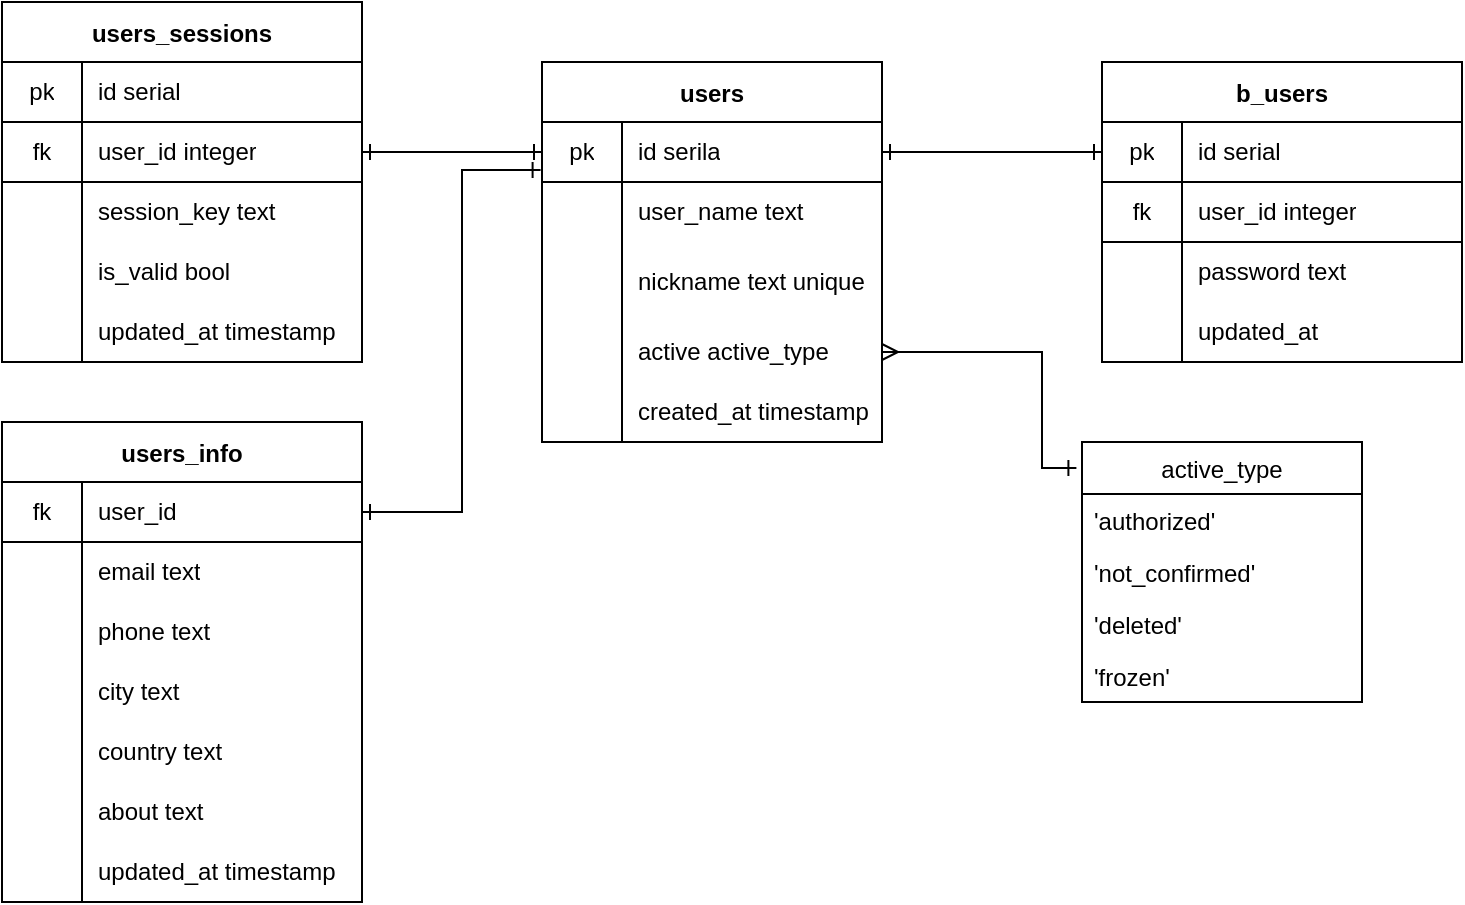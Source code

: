 <mxfile version="15.5.0" type="github">
  <diagram id="C5RBs43oDa-KdzZeNtuy" name="Page-1">
    <mxGraphModel dx="1165" dy="676" grid="1" gridSize="10" guides="1" tooltips="1" connect="1" arrows="1" fold="1" page="1" pageScale="1" pageWidth="827" pageHeight="1169" math="0" shadow="0">
      <root>
        <mxCell id="WIyWlLk6GJQsqaUBKTNV-0" />
        <mxCell id="WIyWlLk6GJQsqaUBKTNV-1" parent="WIyWlLk6GJQsqaUBKTNV-0" />
        <mxCell id="Emkwt4vEhznJibgeNqt9-10" value="users" style="shape=table;startSize=30;container=1;collapsible=0;childLayout=tableLayout;fixedRows=1;rowLines=0;fontStyle=1;align=center;pointerEvents=1;" parent="WIyWlLk6GJQsqaUBKTNV-1" vertex="1">
          <mxGeometry x="290" y="40" width="170" height="190" as="geometry" />
        </mxCell>
        <mxCell id="Emkwt4vEhznJibgeNqt9-11" value="" style="shape=partialRectangle;html=1;whiteSpace=wrap;collapsible=0;dropTarget=0;pointerEvents=1;fillColor=none;top=0;left=0;bottom=1;right=0;points=[[0,0.5],[1,0.5]];portConstraint=eastwest;" parent="Emkwt4vEhznJibgeNqt9-10" vertex="1">
          <mxGeometry y="30" width="170" height="30" as="geometry" />
        </mxCell>
        <mxCell id="Emkwt4vEhznJibgeNqt9-12" value="pk" style="shape=partialRectangle;html=1;whiteSpace=wrap;connectable=0;fillColor=none;top=0;left=0;bottom=0;right=0;overflow=hidden;pointerEvents=1;" parent="Emkwt4vEhznJibgeNqt9-11" vertex="1">
          <mxGeometry width="40" height="30" as="geometry">
            <mxRectangle width="40" height="30" as="alternateBounds" />
          </mxGeometry>
        </mxCell>
        <mxCell id="Emkwt4vEhznJibgeNqt9-13" value="id serila" style="shape=partialRectangle;html=1;whiteSpace=wrap;connectable=0;fillColor=none;top=0;left=0;bottom=0;right=0;align=left;spacingLeft=6;overflow=hidden;pointerEvents=1;" parent="Emkwt4vEhznJibgeNqt9-11" vertex="1">
          <mxGeometry x="40" width="130" height="30" as="geometry">
            <mxRectangle width="130" height="30" as="alternateBounds" />
          </mxGeometry>
        </mxCell>
        <mxCell id="Emkwt4vEhznJibgeNqt9-14" value="" style="shape=partialRectangle;html=1;whiteSpace=wrap;collapsible=0;dropTarget=0;pointerEvents=1;fillColor=none;top=0;left=0;bottom=0;right=0;points=[[0,0.5],[1,0.5]];portConstraint=eastwest;" parent="Emkwt4vEhznJibgeNqt9-10" vertex="1">
          <mxGeometry y="60" width="170" height="30" as="geometry" />
        </mxCell>
        <mxCell id="Emkwt4vEhznJibgeNqt9-15" value="" style="shape=partialRectangle;html=1;whiteSpace=wrap;connectable=0;fillColor=none;top=0;left=0;bottom=0;right=0;overflow=hidden;pointerEvents=1;" parent="Emkwt4vEhznJibgeNqt9-14" vertex="1">
          <mxGeometry width="40" height="30" as="geometry">
            <mxRectangle width="40" height="30" as="alternateBounds" />
          </mxGeometry>
        </mxCell>
        <mxCell id="Emkwt4vEhznJibgeNqt9-16" value="user_name text" style="shape=partialRectangle;html=1;whiteSpace=wrap;connectable=0;fillColor=none;top=0;left=0;bottom=0;right=0;align=left;spacingLeft=6;overflow=hidden;pointerEvents=1;" parent="Emkwt4vEhznJibgeNqt9-14" vertex="1">
          <mxGeometry x="40" width="130" height="30" as="geometry">
            <mxRectangle width="130" height="30" as="alternateBounds" />
          </mxGeometry>
        </mxCell>
        <mxCell id="Emkwt4vEhznJibgeNqt9-20" style="shape=partialRectangle;html=1;whiteSpace=wrap;collapsible=0;dropTarget=0;pointerEvents=1;fillColor=none;top=0;left=0;bottom=0;right=0;points=[[0,0.5],[1,0.5]];portConstraint=eastwest;" parent="Emkwt4vEhznJibgeNqt9-10" vertex="1">
          <mxGeometry y="90" width="170" height="40" as="geometry" />
        </mxCell>
        <mxCell id="Emkwt4vEhznJibgeNqt9-21" style="shape=partialRectangle;html=1;whiteSpace=wrap;connectable=0;fillColor=none;top=0;left=0;bottom=0;right=0;overflow=hidden;pointerEvents=1;" parent="Emkwt4vEhznJibgeNqt9-20" vertex="1">
          <mxGeometry width="40" height="40" as="geometry">
            <mxRectangle width="40" height="40" as="alternateBounds" />
          </mxGeometry>
        </mxCell>
        <mxCell id="Emkwt4vEhznJibgeNqt9-22" value="nickname text unique" style="shape=partialRectangle;html=1;whiteSpace=wrap;connectable=0;fillColor=none;top=0;left=0;bottom=0;right=0;align=left;spacingLeft=6;overflow=hidden;pointerEvents=1;" parent="Emkwt4vEhznJibgeNqt9-20" vertex="1">
          <mxGeometry x="40" width="130" height="40" as="geometry">
            <mxRectangle width="130" height="40" as="alternateBounds" />
          </mxGeometry>
        </mxCell>
        <mxCell id="Emkwt4vEhznJibgeNqt9-26" style="shape=partialRectangle;html=1;whiteSpace=wrap;collapsible=0;dropTarget=0;pointerEvents=1;fillColor=none;top=0;left=0;bottom=0;right=0;points=[[0,0.5],[1,0.5]];portConstraint=eastwest;" parent="Emkwt4vEhznJibgeNqt9-10" vertex="1">
          <mxGeometry y="130" width="170" height="30" as="geometry" />
        </mxCell>
        <mxCell id="Emkwt4vEhznJibgeNqt9-27" style="shape=partialRectangle;html=1;whiteSpace=wrap;connectable=0;fillColor=none;top=0;left=0;bottom=0;right=0;overflow=hidden;pointerEvents=1;" parent="Emkwt4vEhznJibgeNqt9-26" vertex="1">
          <mxGeometry width="40" height="30" as="geometry">
            <mxRectangle width="40" height="30" as="alternateBounds" />
          </mxGeometry>
        </mxCell>
        <mxCell id="Emkwt4vEhznJibgeNqt9-28" value="active active_type" style="shape=partialRectangle;html=1;whiteSpace=wrap;connectable=0;fillColor=none;top=0;left=0;bottom=0;right=0;align=left;spacingLeft=6;overflow=hidden;pointerEvents=1;" parent="Emkwt4vEhznJibgeNqt9-26" vertex="1">
          <mxGeometry x="40" width="130" height="30" as="geometry">
            <mxRectangle width="130" height="30" as="alternateBounds" />
          </mxGeometry>
        </mxCell>
        <mxCell id="Emkwt4vEhznJibgeNqt9-23" style="shape=partialRectangle;html=1;whiteSpace=wrap;collapsible=0;dropTarget=0;pointerEvents=1;fillColor=none;top=0;left=0;bottom=0;right=0;points=[[0,0.5],[1,0.5]];portConstraint=eastwest;" parent="Emkwt4vEhznJibgeNqt9-10" vertex="1">
          <mxGeometry y="160" width="170" height="30" as="geometry" />
        </mxCell>
        <mxCell id="Emkwt4vEhznJibgeNqt9-24" style="shape=partialRectangle;html=1;whiteSpace=wrap;connectable=0;fillColor=none;top=0;left=0;bottom=0;right=0;overflow=hidden;pointerEvents=1;" parent="Emkwt4vEhznJibgeNqt9-23" vertex="1">
          <mxGeometry width="40" height="30" as="geometry">
            <mxRectangle width="40" height="30" as="alternateBounds" />
          </mxGeometry>
        </mxCell>
        <mxCell id="Emkwt4vEhznJibgeNqt9-25" value="created_at timestamp" style="shape=partialRectangle;html=1;whiteSpace=wrap;connectable=0;fillColor=none;top=0;left=0;bottom=0;right=0;align=left;spacingLeft=6;overflow=hidden;pointerEvents=1;" parent="Emkwt4vEhznJibgeNqt9-23" vertex="1">
          <mxGeometry x="40" width="130" height="30" as="geometry">
            <mxRectangle width="130" height="30" as="alternateBounds" />
          </mxGeometry>
        </mxCell>
        <mxCell id="Emkwt4vEhznJibgeNqt9-47" style="edgeStyle=orthogonalEdgeStyle;rounded=0;orthogonalLoop=1;jettySize=auto;html=1;exitX=0;exitY=0.5;exitDx=0;exitDy=0;entryX=1;entryY=0.5;entryDx=0;entryDy=0;startArrow=ERone;startFill=0;endArrow=ERone;endFill=0;" parent="WIyWlLk6GJQsqaUBKTNV-1" source="WEkImeFTEZGZj7wTyDd1-0" target="Emkwt4vEhznJibgeNqt9-11" edge="1">
          <mxGeometry relative="1" as="geometry" />
        </mxCell>
        <mxCell id="Emkwt4vEhznJibgeNqt9-30" value="b_users" style="shape=table;startSize=30;container=1;collapsible=0;childLayout=tableLayout;fixedRows=1;rowLines=0;fontStyle=1;align=center;pointerEvents=1;" parent="WIyWlLk6GJQsqaUBKTNV-1" vertex="1">
          <mxGeometry x="570" y="40" width="180" height="150" as="geometry" />
        </mxCell>
        <mxCell id="WEkImeFTEZGZj7wTyDd1-0" style="shape=partialRectangle;html=1;whiteSpace=wrap;collapsible=0;dropTarget=0;pointerEvents=1;fillColor=none;top=0;left=0;bottom=1;right=0;points=[[0,0.5],[1,0.5]];portConstraint=eastwest;" vertex="1" parent="Emkwt4vEhznJibgeNqt9-30">
          <mxGeometry y="30" width="180" height="30" as="geometry" />
        </mxCell>
        <mxCell id="WEkImeFTEZGZj7wTyDd1-1" value="pk" style="shape=partialRectangle;html=1;whiteSpace=wrap;connectable=0;fillColor=none;top=0;left=0;bottom=0;right=0;overflow=hidden;pointerEvents=1;" vertex="1" parent="WEkImeFTEZGZj7wTyDd1-0">
          <mxGeometry width="40" height="30" as="geometry">
            <mxRectangle width="40" height="30" as="alternateBounds" />
          </mxGeometry>
        </mxCell>
        <mxCell id="WEkImeFTEZGZj7wTyDd1-2" value="id serial" style="shape=partialRectangle;html=1;whiteSpace=wrap;connectable=0;fillColor=none;top=0;left=0;bottom=0;right=0;align=left;spacingLeft=6;overflow=hidden;pointerEvents=1;" vertex="1" parent="WEkImeFTEZGZj7wTyDd1-0">
          <mxGeometry x="40" width="140" height="30" as="geometry">
            <mxRectangle width="140" height="30" as="alternateBounds" />
          </mxGeometry>
        </mxCell>
        <mxCell id="Emkwt4vEhznJibgeNqt9-31" value="" style="shape=partialRectangle;html=1;whiteSpace=wrap;collapsible=0;dropTarget=0;pointerEvents=1;fillColor=none;top=0;left=0;bottom=1;right=0;points=[[0,0.5],[1,0.5]];portConstraint=eastwest;" parent="Emkwt4vEhznJibgeNqt9-30" vertex="1">
          <mxGeometry y="60" width="180" height="30" as="geometry" />
        </mxCell>
        <mxCell id="Emkwt4vEhznJibgeNqt9-32" value="fk" style="shape=partialRectangle;html=1;whiteSpace=wrap;connectable=0;fillColor=none;top=0;left=0;bottom=0;right=0;overflow=hidden;pointerEvents=1;" parent="Emkwt4vEhznJibgeNqt9-31" vertex="1">
          <mxGeometry width="40" height="30" as="geometry">
            <mxRectangle width="40" height="30" as="alternateBounds" />
          </mxGeometry>
        </mxCell>
        <mxCell id="Emkwt4vEhznJibgeNqt9-33" value="user_id integer" style="shape=partialRectangle;html=1;whiteSpace=wrap;connectable=0;fillColor=none;top=0;left=0;bottom=0;right=0;align=left;spacingLeft=6;overflow=hidden;pointerEvents=1;" parent="Emkwt4vEhznJibgeNqt9-31" vertex="1">
          <mxGeometry x="40" width="140" height="30" as="geometry">
            <mxRectangle width="140" height="30" as="alternateBounds" />
          </mxGeometry>
        </mxCell>
        <mxCell id="Emkwt4vEhznJibgeNqt9-34" value="" style="shape=partialRectangle;html=1;whiteSpace=wrap;collapsible=0;dropTarget=0;pointerEvents=1;fillColor=none;top=0;left=0;bottom=0;right=0;points=[[0,0.5],[1,0.5]];portConstraint=eastwest;" parent="Emkwt4vEhznJibgeNqt9-30" vertex="1">
          <mxGeometry y="90" width="180" height="30" as="geometry" />
        </mxCell>
        <mxCell id="Emkwt4vEhznJibgeNqt9-35" value="" style="shape=partialRectangle;html=1;whiteSpace=wrap;connectable=0;fillColor=none;top=0;left=0;bottom=0;right=0;overflow=hidden;pointerEvents=1;" parent="Emkwt4vEhznJibgeNqt9-34" vertex="1">
          <mxGeometry width="40" height="30" as="geometry">
            <mxRectangle width="40" height="30" as="alternateBounds" />
          </mxGeometry>
        </mxCell>
        <mxCell id="Emkwt4vEhznJibgeNqt9-36" value="password text" style="shape=partialRectangle;html=1;whiteSpace=wrap;connectable=0;fillColor=none;top=0;left=0;bottom=0;right=0;align=left;spacingLeft=6;overflow=hidden;pointerEvents=1;" parent="Emkwt4vEhznJibgeNqt9-34" vertex="1">
          <mxGeometry x="40" width="140" height="30" as="geometry">
            <mxRectangle width="140" height="30" as="alternateBounds" />
          </mxGeometry>
        </mxCell>
        <mxCell id="rb9-6pKgbcem8vAn70VF-27" style="shape=partialRectangle;html=1;whiteSpace=wrap;collapsible=0;dropTarget=0;pointerEvents=1;fillColor=none;top=0;left=0;bottom=0;right=0;points=[[0,0.5],[1,0.5]];portConstraint=eastwest;" parent="Emkwt4vEhznJibgeNqt9-30" vertex="1">
          <mxGeometry y="120" width="180" height="30" as="geometry" />
        </mxCell>
        <mxCell id="rb9-6pKgbcem8vAn70VF-28" style="shape=partialRectangle;html=1;whiteSpace=wrap;connectable=0;fillColor=none;top=0;left=0;bottom=0;right=0;overflow=hidden;pointerEvents=1;" parent="rb9-6pKgbcem8vAn70VF-27" vertex="1">
          <mxGeometry width="40" height="30" as="geometry">
            <mxRectangle width="40" height="30" as="alternateBounds" />
          </mxGeometry>
        </mxCell>
        <mxCell id="rb9-6pKgbcem8vAn70VF-29" value="updated_at" style="shape=partialRectangle;html=1;whiteSpace=wrap;connectable=0;fillColor=none;top=0;left=0;bottom=0;right=0;align=left;spacingLeft=6;overflow=hidden;pointerEvents=1;" parent="rb9-6pKgbcem8vAn70VF-27" vertex="1">
          <mxGeometry x="40" width="140" height="30" as="geometry">
            <mxRectangle width="140" height="30" as="alternateBounds" />
          </mxGeometry>
        </mxCell>
        <mxCell id="Emkwt4vEhznJibgeNqt9-46" style="edgeStyle=orthogonalEdgeStyle;rounded=0;orthogonalLoop=1;jettySize=auto;html=1;exitX=-0.02;exitY=0.1;exitDx=0;exitDy=0;entryX=1;entryY=0.5;entryDx=0;entryDy=0;exitPerimeter=0;startArrow=ERone;startFill=0;endArrow=ERmany;endFill=0;" parent="WIyWlLk6GJQsqaUBKTNV-1" source="Emkwt4vEhznJibgeNqt9-42" target="Emkwt4vEhznJibgeNqt9-26" edge="1">
          <mxGeometry relative="1" as="geometry">
            <mxPoint x="608.6" y="216.25" as="sourcePoint" />
            <Array as="points">
              <mxPoint x="540" y="243" />
              <mxPoint x="540" y="185" />
            </Array>
          </mxGeometry>
        </mxCell>
        <mxCell id="Emkwt4vEhznJibgeNqt9-42" value="active_type" style="swimlane;fontStyle=0;childLayout=stackLayout;horizontal=1;startSize=26;horizontalStack=0;resizeParent=1;resizeParentMax=0;resizeLast=0;collapsible=1;marginBottom=0;" parent="WIyWlLk6GJQsqaUBKTNV-1" vertex="1">
          <mxGeometry x="560" y="230" width="140" height="130" as="geometry" />
        </mxCell>
        <mxCell id="Emkwt4vEhznJibgeNqt9-43" value="&#39;authorized&#39;" style="text;strokeColor=none;fillColor=none;align=left;verticalAlign=top;spacingLeft=4;spacingRight=4;overflow=hidden;rotatable=0;points=[[0,0.5],[1,0.5]];portConstraint=eastwest;" parent="Emkwt4vEhznJibgeNqt9-42" vertex="1">
          <mxGeometry y="26" width="140" height="26" as="geometry" />
        </mxCell>
        <mxCell id="lbPPADWOzRY_De9ZvlNV-0" value="&#39;not_confirmed&#39;" style="text;strokeColor=none;fillColor=none;align=left;verticalAlign=top;spacingLeft=4;spacingRight=4;overflow=hidden;rotatable=0;points=[[0,0.5],[1,0.5]];portConstraint=eastwest;" parent="Emkwt4vEhznJibgeNqt9-42" vertex="1">
          <mxGeometry y="52" width="140" height="26" as="geometry" />
        </mxCell>
        <mxCell id="Emkwt4vEhznJibgeNqt9-44" value="&#39;deleted&#39;" style="text;strokeColor=none;fillColor=none;align=left;verticalAlign=top;spacingLeft=4;spacingRight=4;overflow=hidden;rotatable=0;points=[[0,0.5],[1,0.5]];portConstraint=eastwest;" parent="Emkwt4vEhznJibgeNqt9-42" vertex="1">
          <mxGeometry y="78" width="140" height="26" as="geometry" />
        </mxCell>
        <mxCell id="Emkwt4vEhznJibgeNqt9-45" value="&#39;frozen&#39;" style="text;strokeColor=none;fillColor=none;align=left;verticalAlign=top;spacingLeft=4;spacingRight=4;overflow=hidden;rotatable=0;points=[[0,0.5],[1,0.5]];portConstraint=eastwest;" parent="Emkwt4vEhznJibgeNqt9-42" vertex="1">
          <mxGeometry y="104" width="140" height="26" as="geometry" />
        </mxCell>
        <mxCell id="4fsTyyzfz0tl0N8_xu0_-14" value="users_sessions" style="shape=table;startSize=30;container=1;collapsible=0;childLayout=tableLayout;fixedRows=1;rowLines=0;fontStyle=1;align=center;pointerEvents=1;" parent="WIyWlLk6GJQsqaUBKTNV-1" vertex="1">
          <mxGeometry x="20" y="10" width="180" height="180" as="geometry" />
        </mxCell>
        <mxCell id="WEkImeFTEZGZj7wTyDd1-3" style="shape=partialRectangle;html=1;whiteSpace=wrap;collapsible=0;dropTarget=0;pointerEvents=1;fillColor=none;top=0;left=0;bottom=1;right=0;points=[[0,0.5],[1,0.5]];portConstraint=eastwest;" vertex="1" parent="4fsTyyzfz0tl0N8_xu0_-14">
          <mxGeometry y="30" width="180" height="30" as="geometry" />
        </mxCell>
        <mxCell id="WEkImeFTEZGZj7wTyDd1-4" value="pk" style="shape=partialRectangle;html=1;whiteSpace=wrap;connectable=0;fillColor=none;top=0;left=0;bottom=0;right=0;overflow=hidden;pointerEvents=1;" vertex="1" parent="WEkImeFTEZGZj7wTyDd1-3">
          <mxGeometry width="40" height="30" as="geometry">
            <mxRectangle width="40" height="30" as="alternateBounds" />
          </mxGeometry>
        </mxCell>
        <mxCell id="WEkImeFTEZGZj7wTyDd1-5" value="id serial" style="shape=partialRectangle;html=1;whiteSpace=wrap;connectable=0;fillColor=none;top=0;left=0;bottom=0;right=0;align=left;spacingLeft=6;overflow=hidden;pointerEvents=1;" vertex="1" parent="WEkImeFTEZGZj7wTyDd1-3">
          <mxGeometry x="40" width="140" height="30" as="geometry">
            <mxRectangle width="140" height="30" as="alternateBounds" />
          </mxGeometry>
        </mxCell>
        <mxCell id="4fsTyyzfz0tl0N8_xu0_-15" value="" style="shape=partialRectangle;html=1;whiteSpace=wrap;collapsible=0;dropTarget=0;pointerEvents=1;fillColor=none;top=0;left=0;bottom=1;right=0;points=[[0,0.5],[1,0.5]];portConstraint=eastwest;" parent="4fsTyyzfz0tl0N8_xu0_-14" vertex="1">
          <mxGeometry y="60" width="180" height="30" as="geometry" />
        </mxCell>
        <mxCell id="4fsTyyzfz0tl0N8_xu0_-16" value="fk" style="shape=partialRectangle;html=1;whiteSpace=wrap;connectable=0;fillColor=none;top=0;left=0;bottom=0;right=0;overflow=hidden;pointerEvents=1;" parent="4fsTyyzfz0tl0N8_xu0_-15" vertex="1">
          <mxGeometry width="40" height="30" as="geometry">
            <mxRectangle width="40" height="30" as="alternateBounds" />
          </mxGeometry>
        </mxCell>
        <mxCell id="4fsTyyzfz0tl0N8_xu0_-17" value="user_id integer" style="shape=partialRectangle;html=1;whiteSpace=wrap;connectable=0;fillColor=none;top=0;left=0;bottom=0;right=0;align=left;spacingLeft=6;overflow=hidden;pointerEvents=1;" parent="4fsTyyzfz0tl0N8_xu0_-15" vertex="1">
          <mxGeometry x="40" width="140" height="30" as="geometry">
            <mxRectangle width="140" height="30" as="alternateBounds" />
          </mxGeometry>
        </mxCell>
        <mxCell id="4fsTyyzfz0tl0N8_xu0_-18" value="" style="shape=partialRectangle;html=1;whiteSpace=wrap;collapsible=0;dropTarget=0;pointerEvents=1;fillColor=none;top=0;left=0;bottom=0;right=0;points=[[0,0.5],[1,0.5]];portConstraint=eastwest;" parent="4fsTyyzfz0tl0N8_xu0_-14" vertex="1">
          <mxGeometry y="90" width="180" height="30" as="geometry" />
        </mxCell>
        <mxCell id="4fsTyyzfz0tl0N8_xu0_-19" value="" style="shape=partialRectangle;html=1;whiteSpace=wrap;connectable=0;fillColor=none;top=0;left=0;bottom=0;right=0;overflow=hidden;pointerEvents=1;" parent="4fsTyyzfz0tl0N8_xu0_-18" vertex="1">
          <mxGeometry width="40" height="30" as="geometry">
            <mxRectangle width="40" height="30" as="alternateBounds" />
          </mxGeometry>
        </mxCell>
        <mxCell id="4fsTyyzfz0tl0N8_xu0_-20" value="session_key text" style="shape=partialRectangle;html=1;whiteSpace=wrap;connectable=0;fillColor=none;top=0;left=0;bottom=0;right=0;align=left;spacingLeft=6;overflow=hidden;pointerEvents=1;" parent="4fsTyyzfz0tl0N8_xu0_-18" vertex="1">
          <mxGeometry x="40" width="140" height="30" as="geometry">
            <mxRectangle width="140" height="30" as="alternateBounds" />
          </mxGeometry>
        </mxCell>
        <mxCell id="4fsTyyzfz0tl0N8_xu0_-21" value="" style="shape=partialRectangle;html=1;whiteSpace=wrap;collapsible=0;dropTarget=0;pointerEvents=1;fillColor=none;top=0;left=0;bottom=0;right=0;points=[[0,0.5],[1,0.5]];portConstraint=eastwest;" parent="4fsTyyzfz0tl0N8_xu0_-14" vertex="1">
          <mxGeometry y="120" width="180" height="30" as="geometry" />
        </mxCell>
        <mxCell id="4fsTyyzfz0tl0N8_xu0_-22" value="" style="shape=partialRectangle;html=1;whiteSpace=wrap;connectable=0;fillColor=none;top=0;left=0;bottom=0;right=0;overflow=hidden;pointerEvents=1;" parent="4fsTyyzfz0tl0N8_xu0_-21" vertex="1">
          <mxGeometry width="40" height="30" as="geometry">
            <mxRectangle width="40" height="30" as="alternateBounds" />
          </mxGeometry>
        </mxCell>
        <mxCell id="4fsTyyzfz0tl0N8_xu0_-23" value="is_valid bool" style="shape=partialRectangle;html=1;whiteSpace=wrap;connectable=0;fillColor=none;top=0;left=0;bottom=0;right=0;align=left;spacingLeft=6;overflow=hidden;pointerEvents=1;" parent="4fsTyyzfz0tl0N8_xu0_-21" vertex="1">
          <mxGeometry x="40" width="140" height="30" as="geometry">
            <mxRectangle width="140" height="30" as="alternateBounds" />
          </mxGeometry>
        </mxCell>
        <mxCell id="4fsTyyzfz0tl0N8_xu0_-24" style="shape=partialRectangle;html=1;whiteSpace=wrap;collapsible=0;dropTarget=0;pointerEvents=1;fillColor=none;top=0;left=0;bottom=0;right=0;points=[[0,0.5],[1,0.5]];portConstraint=eastwest;" parent="4fsTyyzfz0tl0N8_xu0_-14" vertex="1">
          <mxGeometry y="150" width="180" height="30" as="geometry" />
        </mxCell>
        <mxCell id="4fsTyyzfz0tl0N8_xu0_-25" style="shape=partialRectangle;html=1;whiteSpace=wrap;connectable=0;fillColor=none;top=0;left=0;bottom=0;right=0;overflow=hidden;pointerEvents=1;" parent="4fsTyyzfz0tl0N8_xu0_-24" vertex="1">
          <mxGeometry width="40" height="30" as="geometry">
            <mxRectangle width="40" height="30" as="alternateBounds" />
          </mxGeometry>
        </mxCell>
        <mxCell id="4fsTyyzfz0tl0N8_xu0_-26" value="updated_at timestamp" style="shape=partialRectangle;html=1;whiteSpace=wrap;connectable=0;fillColor=none;top=0;left=0;bottom=0;right=0;align=left;spacingLeft=6;overflow=hidden;pointerEvents=1;" parent="4fsTyyzfz0tl0N8_xu0_-24" vertex="1">
          <mxGeometry x="40" width="140" height="30" as="geometry">
            <mxRectangle width="140" height="30" as="alternateBounds" />
          </mxGeometry>
        </mxCell>
        <mxCell id="rb9-6pKgbcem8vAn70VF-0" style="edgeStyle=orthogonalEdgeStyle;rounded=0;orthogonalLoop=1;jettySize=auto;html=1;exitX=1;exitY=0.5;exitDx=0;exitDy=0;entryX=0;entryY=0.5;entryDx=0;entryDy=0;startArrow=ERone;startFill=0;endArrow=ERone;endFill=0;" parent="WIyWlLk6GJQsqaUBKTNV-1" source="4fsTyyzfz0tl0N8_xu0_-15" target="Emkwt4vEhznJibgeNqt9-11" edge="1">
          <mxGeometry relative="1" as="geometry" />
        </mxCell>
        <mxCell id="rb9-6pKgbcem8vAn70VF-6" value="users_info" style="shape=table;startSize=30;container=1;collapsible=0;childLayout=tableLayout;fixedRows=1;rowLines=0;fontStyle=1;align=center;pointerEvents=1;" parent="WIyWlLk6GJQsqaUBKTNV-1" vertex="1">
          <mxGeometry x="20" y="220" width="180" height="240" as="geometry" />
        </mxCell>
        <mxCell id="rb9-6pKgbcem8vAn70VF-7" value="" style="shape=partialRectangle;html=1;whiteSpace=wrap;collapsible=0;dropTarget=0;pointerEvents=1;fillColor=none;top=0;left=0;bottom=1;right=0;points=[[0,0.5],[1,0.5]];portConstraint=eastwest;" parent="rb9-6pKgbcem8vAn70VF-6" vertex="1">
          <mxGeometry y="30" width="180" height="30" as="geometry" />
        </mxCell>
        <mxCell id="rb9-6pKgbcem8vAn70VF-8" value="fk" style="shape=partialRectangle;html=1;whiteSpace=wrap;connectable=0;fillColor=none;top=0;left=0;bottom=0;right=0;overflow=hidden;pointerEvents=1;" parent="rb9-6pKgbcem8vAn70VF-7" vertex="1">
          <mxGeometry width="40" height="30" as="geometry">
            <mxRectangle width="40" height="30" as="alternateBounds" />
          </mxGeometry>
        </mxCell>
        <mxCell id="rb9-6pKgbcem8vAn70VF-9" value="user_id" style="shape=partialRectangle;html=1;whiteSpace=wrap;connectable=0;fillColor=none;top=0;left=0;bottom=0;right=0;align=left;spacingLeft=6;overflow=hidden;pointerEvents=1;" parent="rb9-6pKgbcem8vAn70VF-7" vertex="1">
          <mxGeometry x="40" width="140" height="30" as="geometry">
            <mxRectangle width="140" height="30" as="alternateBounds" />
          </mxGeometry>
        </mxCell>
        <mxCell id="rb9-6pKgbcem8vAn70VF-10" value="" style="shape=partialRectangle;html=1;whiteSpace=wrap;collapsible=0;dropTarget=0;pointerEvents=1;fillColor=none;top=0;left=0;bottom=0;right=0;points=[[0,0.5],[1,0.5]];portConstraint=eastwest;" parent="rb9-6pKgbcem8vAn70VF-6" vertex="1">
          <mxGeometry y="60" width="180" height="30" as="geometry" />
        </mxCell>
        <mxCell id="rb9-6pKgbcem8vAn70VF-11" value="" style="shape=partialRectangle;html=1;whiteSpace=wrap;connectable=0;fillColor=none;top=0;left=0;bottom=0;right=0;overflow=hidden;pointerEvents=1;" parent="rb9-6pKgbcem8vAn70VF-10" vertex="1">
          <mxGeometry width="40" height="30" as="geometry">
            <mxRectangle width="40" height="30" as="alternateBounds" />
          </mxGeometry>
        </mxCell>
        <mxCell id="rb9-6pKgbcem8vAn70VF-12" value="email text" style="shape=partialRectangle;html=1;whiteSpace=wrap;connectable=0;fillColor=none;top=0;left=0;bottom=0;right=0;align=left;spacingLeft=6;overflow=hidden;pointerEvents=1;" parent="rb9-6pKgbcem8vAn70VF-10" vertex="1">
          <mxGeometry x="40" width="140" height="30" as="geometry">
            <mxRectangle width="140" height="30" as="alternateBounds" />
          </mxGeometry>
        </mxCell>
        <mxCell id="rb9-6pKgbcem8vAn70VF-13" value="" style="shape=partialRectangle;html=1;whiteSpace=wrap;collapsible=0;dropTarget=0;pointerEvents=1;fillColor=none;top=0;left=0;bottom=0;right=0;points=[[0,0.5],[1,0.5]];portConstraint=eastwest;" parent="rb9-6pKgbcem8vAn70VF-6" vertex="1">
          <mxGeometry y="90" width="180" height="30" as="geometry" />
        </mxCell>
        <mxCell id="rb9-6pKgbcem8vAn70VF-14" value="" style="shape=partialRectangle;html=1;whiteSpace=wrap;connectable=0;fillColor=none;top=0;left=0;bottom=0;right=0;overflow=hidden;pointerEvents=1;" parent="rb9-6pKgbcem8vAn70VF-13" vertex="1">
          <mxGeometry width="40" height="30" as="geometry">
            <mxRectangle width="40" height="30" as="alternateBounds" />
          </mxGeometry>
        </mxCell>
        <mxCell id="rb9-6pKgbcem8vAn70VF-15" value="phone text" style="shape=partialRectangle;html=1;whiteSpace=wrap;connectable=0;fillColor=none;top=0;left=0;bottom=0;right=0;align=left;spacingLeft=6;overflow=hidden;pointerEvents=1;" parent="rb9-6pKgbcem8vAn70VF-13" vertex="1">
          <mxGeometry x="40" width="140" height="30" as="geometry">
            <mxRectangle width="140" height="30" as="alternateBounds" />
          </mxGeometry>
        </mxCell>
        <mxCell id="rb9-6pKgbcem8vAn70VF-17" style="shape=partialRectangle;html=1;whiteSpace=wrap;collapsible=0;dropTarget=0;pointerEvents=1;fillColor=none;top=0;left=0;bottom=0;right=0;points=[[0,0.5],[1,0.5]];portConstraint=eastwest;" parent="rb9-6pKgbcem8vAn70VF-6" vertex="1">
          <mxGeometry y="120" width="180" height="30" as="geometry" />
        </mxCell>
        <mxCell id="rb9-6pKgbcem8vAn70VF-18" style="shape=partialRectangle;html=1;whiteSpace=wrap;connectable=0;fillColor=none;top=0;left=0;bottom=0;right=0;overflow=hidden;pointerEvents=1;" parent="rb9-6pKgbcem8vAn70VF-17" vertex="1">
          <mxGeometry width="40" height="30" as="geometry">
            <mxRectangle width="40" height="30" as="alternateBounds" />
          </mxGeometry>
        </mxCell>
        <mxCell id="rb9-6pKgbcem8vAn70VF-19" value="city text" style="shape=partialRectangle;html=1;whiteSpace=wrap;connectable=0;fillColor=none;top=0;left=0;bottom=0;right=0;align=left;spacingLeft=6;overflow=hidden;pointerEvents=1;" parent="rb9-6pKgbcem8vAn70VF-17" vertex="1">
          <mxGeometry x="40" width="140" height="30" as="geometry">
            <mxRectangle width="140" height="30" as="alternateBounds" />
          </mxGeometry>
        </mxCell>
        <mxCell id="rb9-6pKgbcem8vAn70VF-20" style="shape=partialRectangle;html=1;whiteSpace=wrap;collapsible=0;dropTarget=0;pointerEvents=1;fillColor=none;top=0;left=0;bottom=0;right=0;points=[[0,0.5],[1,0.5]];portConstraint=eastwest;" parent="rb9-6pKgbcem8vAn70VF-6" vertex="1">
          <mxGeometry y="150" width="180" height="30" as="geometry" />
        </mxCell>
        <mxCell id="rb9-6pKgbcem8vAn70VF-21" style="shape=partialRectangle;html=1;whiteSpace=wrap;connectable=0;fillColor=none;top=0;left=0;bottom=0;right=0;overflow=hidden;pointerEvents=1;" parent="rb9-6pKgbcem8vAn70VF-20" vertex="1">
          <mxGeometry width="40" height="30" as="geometry">
            <mxRectangle width="40" height="30" as="alternateBounds" />
          </mxGeometry>
        </mxCell>
        <mxCell id="rb9-6pKgbcem8vAn70VF-22" value="country text" style="shape=partialRectangle;html=1;whiteSpace=wrap;connectable=0;fillColor=none;top=0;left=0;bottom=0;right=0;align=left;spacingLeft=6;overflow=hidden;pointerEvents=1;" parent="rb9-6pKgbcem8vAn70VF-20" vertex="1">
          <mxGeometry x="40" width="140" height="30" as="geometry">
            <mxRectangle width="140" height="30" as="alternateBounds" />
          </mxGeometry>
        </mxCell>
        <mxCell id="rb9-6pKgbcem8vAn70VF-24" style="shape=partialRectangle;html=1;whiteSpace=wrap;collapsible=0;dropTarget=0;pointerEvents=1;fillColor=none;top=0;left=0;bottom=0;right=0;points=[[0,0.5],[1,0.5]];portConstraint=eastwest;" parent="rb9-6pKgbcem8vAn70VF-6" vertex="1">
          <mxGeometry y="180" width="180" height="30" as="geometry" />
        </mxCell>
        <mxCell id="rb9-6pKgbcem8vAn70VF-25" style="shape=partialRectangle;html=1;whiteSpace=wrap;connectable=0;fillColor=none;top=0;left=0;bottom=0;right=0;overflow=hidden;pointerEvents=1;" parent="rb9-6pKgbcem8vAn70VF-24" vertex="1">
          <mxGeometry width="40" height="30" as="geometry">
            <mxRectangle width="40" height="30" as="alternateBounds" />
          </mxGeometry>
        </mxCell>
        <mxCell id="rb9-6pKgbcem8vAn70VF-26" value="about text" style="shape=partialRectangle;html=1;whiteSpace=wrap;connectable=0;fillColor=none;top=0;left=0;bottom=0;right=0;align=left;spacingLeft=6;overflow=hidden;pointerEvents=1;" parent="rb9-6pKgbcem8vAn70VF-24" vertex="1">
          <mxGeometry x="40" width="140" height="30" as="geometry">
            <mxRectangle width="140" height="30" as="alternateBounds" />
          </mxGeometry>
        </mxCell>
        <mxCell id="rb9-6pKgbcem8vAn70VF-30" style="shape=partialRectangle;html=1;whiteSpace=wrap;collapsible=0;dropTarget=0;pointerEvents=1;fillColor=none;top=0;left=0;bottom=0;right=0;points=[[0,0.5],[1,0.5]];portConstraint=eastwest;" parent="rb9-6pKgbcem8vAn70VF-6" vertex="1">
          <mxGeometry y="210" width="180" height="30" as="geometry" />
        </mxCell>
        <mxCell id="rb9-6pKgbcem8vAn70VF-31" style="shape=partialRectangle;html=1;whiteSpace=wrap;connectable=0;fillColor=none;top=0;left=0;bottom=0;right=0;overflow=hidden;pointerEvents=1;" parent="rb9-6pKgbcem8vAn70VF-30" vertex="1">
          <mxGeometry width="40" height="30" as="geometry">
            <mxRectangle width="40" height="30" as="alternateBounds" />
          </mxGeometry>
        </mxCell>
        <mxCell id="rb9-6pKgbcem8vAn70VF-32" value="updated_at timestamp" style="shape=partialRectangle;html=1;whiteSpace=wrap;connectable=0;fillColor=none;top=0;left=0;bottom=0;right=0;align=left;spacingLeft=6;overflow=hidden;pointerEvents=1;" parent="rb9-6pKgbcem8vAn70VF-30" vertex="1">
          <mxGeometry x="40" width="140" height="30" as="geometry">
            <mxRectangle width="140" height="30" as="alternateBounds" />
          </mxGeometry>
        </mxCell>
        <mxCell id="rb9-6pKgbcem8vAn70VF-23" style="edgeStyle=orthogonalEdgeStyle;rounded=0;orthogonalLoop=1;jettySize=auto;html=1;exitX=1;exitY=0.5;exitDx=0;exitDy=0;startArrow=ERone;startFill=0;endArrow=ERone;endFill=0;entryX=-0.004;entryY=0.812;entryDx=0;entryDy=0;entryPerimeter=0;" parent="WIyWlLk6GJQsqaUBKTNV-1" source="rb9-6pKgbcem8vAn70VF-7" target="Emkwt4vEhznJibgeNqt9-11" edge="1">
          <mxGeometry relative="1" as="geometry">
            <mxPoint x="280" y="85" as="targetPoint" />
            <Array as="points">
              <mxPoint x="250" y="265" />
              <mxPoint x="250" y="94" />
              <mxPoint x="289" y="94" />
            </Array>
          </mxGeometry>
        </mxCell>
      </root>
    </mxGraphModel>
  </diagram>
</mxfile>
